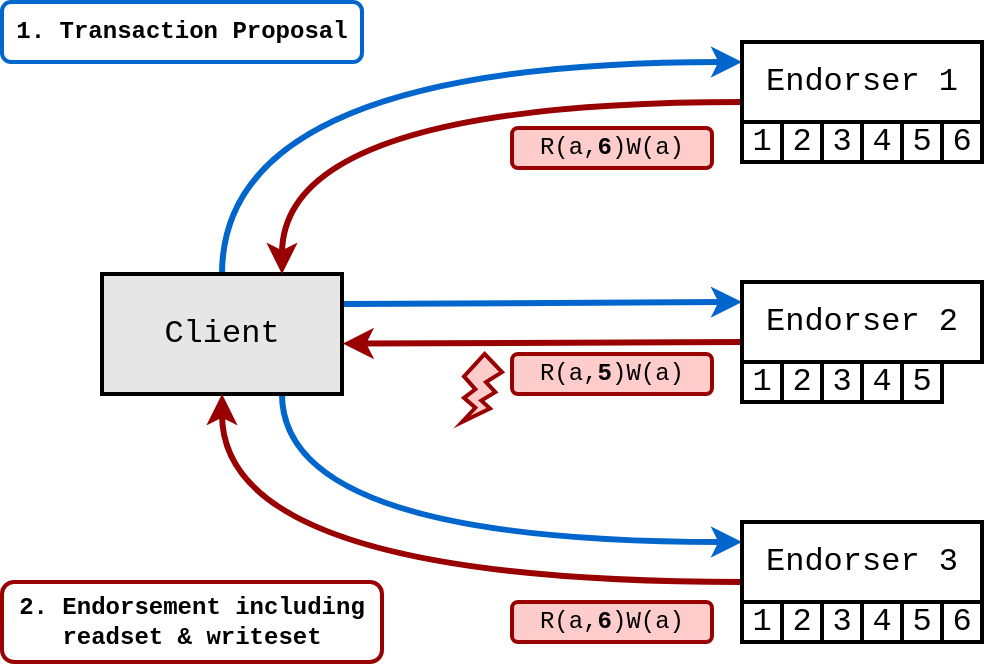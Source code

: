 <mxfile version="13.6.6" type="github">
  <diagram id="i5cLFlQuyAoCcmxTe8Lv" name="Page-1">
    <mxGraphModel dx="1185" dy="669" grid="1" gridSize="10" guides="1" tooltips="1" connect="1" arrows="1" fold="1" page="1" pageScale="1" pageWidth="850" pageHeight="1100" math="0" shadow="0">
      <root>
        <mxCell id="0" />
        <mxCell id="1" parent="0" />
        <mxCell id="sDfAXfX4ur97IPnijIAY-20" style="rounded=0;orthogonalLoop=1;jettySize=auto;html=1;exitX=0.5;exitY=0;exitDx=0;exitDy=0;entryX=0;entryY=0.25;entryDx=0;entryDy=0;fontFamily=Courier New;fontSize=16;edgeStyle=orthogonalEdgeStyle;curved=1;fillColor=#dae8fc;strokeColor=#0066CC;strokeWidth=3;" edge="1" parent="1" source="sDfAXfX4ur97IPnijIAY-1" target="sDfAXfX4ur97IPnijIAY-2">
          <mxGeometry relative="1" as="geometry" />
        </mxCell>
        <mxCell id="sDfAXfX4ur97IPnijIAY-21" style="rounded=0;orthogonalLoop=1;jettySize=auto;html=1;exitX=1;exitY=0.25;exitDx=0;exitDy=0;entryX=0;entryY=0.25;entryDx=0;entryDy=0;fontFamily=Courier New;fontSize=16;fillColor=#dae8fc;strokeColor=#0066CC;strokeWidth=3;" edge="1" parent="1" source="sDfAXfX4ur97IPnijIAY-1" target="sDfAXfX4ur97IPnijIAY-8">
          <mxGeometry relative="1" as="geometry" />
        </mxCell>
        <mxCell id="sDfAXfX4ur97IPnijIAY-22" style="edgeStyle=orthogonalEdgeStyle;rounded=0;orthogonalLoop=1;jettySize=auto;html=1;exitX=0.75;exitY=1;exitDx=0;exitDy=0;entryX=0;entryY=0.25;entryDx=0;entryDy=0;fontFamily=Courier New;fontSize=16;curved=1;fillColor=#dae8fc;strokeColor=#0066CC;strokeWidth=3;" edge="1" parent="1" source="sDfAXfX4ur97IPnijIAY-1" target="sDfAXfX4ur97IPnijIAY-14">
          <mxGeometry relative="1" as="geometry" />
        </mxCell>
        <mxCell id="sDfAXfX4ur97IPnijIAY-1" value="Client" style="rounded=0;whiteSpace=wrap;html=1;fontFamily=Courier New;fontSize=16;strokeWidth=2;fillColor=#E6E6E6;" vertex="1" parent="1">
          <mxGeometry x="120" y="316" width="120" height="60" as="geometry" />
        </mxCell>
        <mxCell id="sDfAXfX4ur97IPnijIAY-57" style="rounded=0;orthogonalLoop=1;jettySize=auto;html=1;exitX=0;exitY=0.75;exitDx=0;exitDy=0;entryX=0.75;entryY=0;entryDx=0;entryDy=0;strokeWidth=3;fontFamily=Courier New;fontSize=16;edgeStyle=orthogonalEdgeStyle;curved=1;strokeColor=#990000;" edge="1" parent="1" source="sDfAXfX4ur97IPnijIAY-2" target="sDfAXfX4ur97IPnijIAY-1">
          <mxGeometry relative="1" as="geometry" />
        </mxCell>
        <mxCell id="sDfAXfX4ur97IPnijIAY-2" value="Endorser 1" style="rounded=0;whiteSpace=wrap;html=1;fontFamily=Courier New;fontSize=16;strokeWidth=2;" vertex="1" parent="1">
          <mxGeometry x="440" y="200" width="120" height="40" as="geometry" />
        </mxCell>
        <mxCell id="sDfAXfX4ur97IPnijIAY-59" style="rounded=0;orthogonalLoop=1;jettySize=auto;html=1;exitX=0;exitY=0.75;exitDx=0;exitDy=0;entryX=1.003;entryY=0.58;entryDx=0;entryDy=0;strokeWidth=3;fontFamily=Courier New;fontSize=16;entryPerimeter=0;strokeColor=#990000;" edge="1" parent="1" source="sDfAXfX4ur97IPnijIAY-8" target="sDfAXfX4ur97IPnijIAY-1">
          <mxGeometry relative="1" as="geometry" />
        </mxCell>
        <mxCell id="sDfAXfX4ur97IPnijIAY-8" value="Endorser 2" style="rounded=0;whiteSpace=wrap;html=1;fontFamily=Courier New;fontSize=16;strokeWidth=2;" vertex="1" parent="1">
          <mxGeometry x="440" y="320" width="120" height="40" as="geometry" />
        </mxCell>
        <mxCell id="sDfAXfX4ur97IPnijIAY-58" style="edgeStyle=orthogonalEdgeStyle;curved=1;rounded=0;orthogonalLoop=1;jettySize=auto;html=1;exitX=0;exitY=0.75;exitDx=0;exitDy=0;entryX=0.5;entryY=1;entryDx=0;entryDy=0;strokeWidth=3;fontFamily=Courier New;fontSize=16;strokeColor=#990000;" edge="1" parent="1" source="sDfAXfX4ur97IPnijIAY-14" target="sDfAXfX4ur97IPnijIAY-1">
          <mxGeometry relative="1" as="geometry">
            <Array as="points">
              <mxPoint x="180" y="470" />
            </Array>
          </mxGeometry>
        </mxCell>
        <mxCell id="sDfAXfX4ur97IPnijIAY-14" value="Endorser 3" style="rounded=0;whiteSpace=wrap;html=1;fontFamily=Courier New;fontSize=16;strokeWidth=2;" vertex="1" parent="1">
          <mxGeometry x="440" y="440" width="120" height="40" as="geometry" />
        </mxCell>
        <mxCell id="sDfAXfX4ur97IPnijIAY-3" value="1" style="whiteSpace=wrap;html=1;aspect=fixed;fontFamily=Courier New;fontSize=16;strokeWidth=2;" vertex="1" parent="1">
          <mxGeometry x="440" y="240" width="20" height="20" as="geometry" />
        </mxCell>
        <mxCell id="sDfAXfX4ur97IPnijIAY-4" value="2" style="whiteSpace=wrap;html=1;aspect=fixed;fontFamily=Courier New;fontSize=16;strokeWidth=2;" vertex="1" parent="1">
          <mxGeometry x="460" y="240" width="20" height="20" as="geometry" />
        </mxCell>
        <mxCell id="sDfAXfX4ur97IPnijIAY-5" value="3" style="whiteSpace=wrap;html=1;aspect=fixed;fontFamily=Courier New;fontSize=16;strokeWidth=2;" vertex="1" parent="1">
          <mxGeometry x="480" y="240" width="20" height="20" as="geometry" />
        </mxCell>
        <mxCell id="sDfAXfX4ur97IPnijIAY-6" value="4" style="whiteSpace=wrap;html=1;aspect=fixed;fontFamily=Courier New;fontSize=16;strokeWidth=2;" vertex="1" parent="1">
          <mxGeometry x="500" y="240" width="20" height="20" as="geometry" />
        </mxCell>
        <mxCell id="sDfAXfX4ur97IPnijIAY-7" value="5" style="whiteSpace=wrap;html=1;aspect=fixed;fontFamily=Courier New;fontSize=16;strokeWidth=2;" vertex="1" parent="1">
          <mxGeometry x="520" y="240" width="20" height="20" as="geometry" />
        </mxCell>
        <mxCell id="sDfAXfX4ur97IPnijIAY-39" value="6" style="whiteSpace=wrap;html=1;aspect=fixed;fontFamily=Courier New;fontSize=16;strokeWidth=2;" vertex="1" parent="1">
          <mxGeometry x="540" y="240" width="20" height="20" as="geometry" />
        </mxCell>
        <mxCell id="sDfAXfX4ur97IPnijIAY-46" value="" style="group;fontFamily=Courier New;fontSize=16;strokeWidth=2;" vertex="1" connectable="0" parent="1">
          <mxGeometry x="440" y="360" width="120" height="20" as="geometry" />
        </mxCell>
        <mxCell id="sDfAXfX4ur97IPnijIAY-40" value="1" style="whiteSpace=wrap;html=1;aspect=fixed;fontFamily=Courier New;fontSize=16;strokeWidth=2;" vertex="1" parent="sDfAXfX4ur97IPnijIAY-46">
          <mxGeometry width="20" height="20" as="geometry" />
        </mxCell>
        <mxCell id="sDfAXfX4ur97IPnijIAY-41" value="2" style="whiteSpace=wrap;html=1;aspect=fixed;fontFamily=Courier New;fontSize=16;strokeWidth=2;" vertex="1" parent="sDfAXfX4ur97IPnijIAY-46">
          <mxGeometry x="20" width="20" height="20" as="geometry" />
        </mxCell>
        <mxCell id="sDfAXfX4ur97IPnijIAY-42" value="3" style="whiteSpace=wrap;html=1;aspect=fixed;fontFamily=Courier New;fontSize=16;strokeWidth=2;" vertex="1" parent="sDfAXfX4ur97IPnijIAY-46">
          <mxGeometry x="40" width="20" height="20" as="geometry" />
        </mxCell>
        <mxCell id="sDfAXfX4ur97IPnijIAY-43" value="4" style="whiteSpace=wrap;html=1;aspect=fixed;fontFamily=Courier New;fontSize=16;strokeWidth=2;" vertex="1" parent="sDfAXfX4ur97IPnijIAY-46">
          <mxGeometry x="60" width="20" height="20" as="geometry" />
        </mxCell>
        <mxCell id="sDfAXfX4ur97IPnijIAY-44" value="5" style="whiteSpace=wrap;html=1;aspect=fixed;fontFamily=Courier New;fontSize=16;strokeWidth=2;" vertex="1" parent="sDfAXfX4ur97IPnijIAY-46">
          <mxGeometry x="80" width="20" height="20" as="geometry" />
        </mxCell>
        <mxCell id="sDfAXfX4ur97IPnijIAY-60" value="&lt;b&gt;&lt;font style=&quot;font-size: 12px&quot;&gt;1. Transaction Proposal&lt;/font&gt;&lt;/b&gt;" style="rounded=1;whiteSpace=wrap;html=1;strokeWidth=2;fillColor=none;fontFamily=Courier New;fontSize=12;strokeColor=#0066CC;" vertex="1" parent="1">
          <mxGeometry x="70" y="180" width="180" height="30" as="geometry" />
        </mxCell>
        <mxCell id="sDfAXfX4ur97IPnijIAY-61" value="&lt;b&gt;&lt;font style=&quot;font-size: 12px&quot;&gt;2. Endorsement including readset &amp;amp; writeset&lt;br&gt;&lt;/font&gt;&lt;/b&gt;" style="rounded=1;whiteSpace=wrap;html=1;strokeWidth=2;fillColor=none;fontFamily=Courier New;fontSize=12;strokeColor=#990000;" vertex="1" parent="1">
          <mxGeometry x="70" y="470" width="190" height="40" as="geometry" />
        </mxCell>
        <mxCell id="sDfAXfX4ur97IPnijIAY-63" value="R(a,&lt;b&gt;6&lt;/b&gt;)W(a)" style="rounded=1;whiteSpace=wrap;html=1;strokeColor=#990000;strokeWidth=2;fontFamily=Courier New;fontSize=12;fillColor=#FFCCCC;" vertex="1" parent="1">
          <mxGeometry x="325" y="480" width="100" height="20" as="geometry" />
        </mxCell>
        <mxCell id="sDfAXfX4ur97IPnijIAY-65" value="R(a,&lt;b&gt;5&lt;/b&gt;)W(a)" style="rounded=1;whiteSpace=wrap;html=1;strokeColor=#990000;strokeWidth=2;fontFamily=Courier New;fontSize=12;fillColor=#FFCCCC;" vertex="1" parent="1">
          <mxGeometry x="325" y="356" width="100" height="20" as="geometry" />
        </mxCell>
        <mxCell id="sDfAXfX4ur97IPnijIAY-66" value="R(a,&lt;b&gt;6&lt;/b&gt;)W(a)" style="rounded=1;whiteSpace=wrap;html=1;strokeColor=#990000;strokeWidth=2;fontFamily=Courier New;fontSize=12;fillColor=#FFCCCC;" vertex="1" parent="1">
          <mxGeometry x="325" y="243" width="100" height="20" as="geometry" />
        </mxCell>
        <mxCell id="sDfAXfX4ur97IPnijIAY-50" value="1" style="whiteSpace=wrap;html=1;aspect=fixed;fontFamily=Courier New;fontSize=16;strokeWidth=2;" vertex="1" parent="1">
          <mxGeometry x="440" y="480" width="20" height="20" as="geometry" />
        </mxCell>
        <mxCell id="sDfAXfX4ur97IPnijIAY-51" value="2" style="whiteSpace=wrap;html=1;aspect=fixed;fontFamily=Courier New;fontSize=16;strokeWidth=2;" vertex="1" parent="1">
          <mxGeometry x="460" y="480" width="20" height="20" as="geometry" />
        </mxCell>
        <mxCell id="sDfAXfX4ur97IPnijIAY-52" value="3" style="whiteSpace=wrap;html=1;aspect=fixed;fontFamily=Courier New;fontSize=16;strokeWidth=2;" vertex="1" parent="1">
          <mxGeometry x="480" y="480" width="20" height="20" as="geometry" />
        </mxCell>
        <mxCell id="sDfAXfX4ur97IPnijIAY-53" value="4" style="whiteSpace=wrap;html=1;aspect=fixed;fontFamily=Courier New;fontSize=16;strokeWidth=2;" vertex="1" parent="1">
          <mxGeometry x="500" y="480" width="20" height="20" as="geometry" />
        </mxCell>
        <mxCell id="sDfAXfX4ur97IPnijIAY-54" value="5" style="whiteSpace=wrap;html=1;aspect=fixed;fontFamily=Courier New;fontSize=16;strokeWidth=2;" vertex="1" parent="1">
          <mxGeometry x="520" y="480" width="20" height="20" as="geometry" />
        </mxCell>
        <mxCell id="sDfAXfX4ur97IPnijIAY-55" value="6" style="whiteSpace=wrap;html=1;aspect=fixed;fontFamily=Courier New;fontSize=16;strokeWidth=2;" vertex="1" parent="1">
          <mxGeometry x="540" y="480" width="20" height="20" as="geometry" />
        </mxCell>
        <mxCell id="sDfAXfX4ur97IPnijIAY-67" value="" style="verticalLabelPosition=bottom;verticalAlign=top;html=1;shape=mxgraph.basic.flash;strokeColor=#990000;strokeWidth=2;fillColor=#FFCCCC;fontFamily=Courier New;fontSize=12;rotation=0;" vertex="1" parent="1">
          <mxGeometry x="300" y="356" width="20" height="34" as="geometry" />
        </mxCell>
      </root>
    </mxGraphModel>
  </diagram>
</mxfile>
